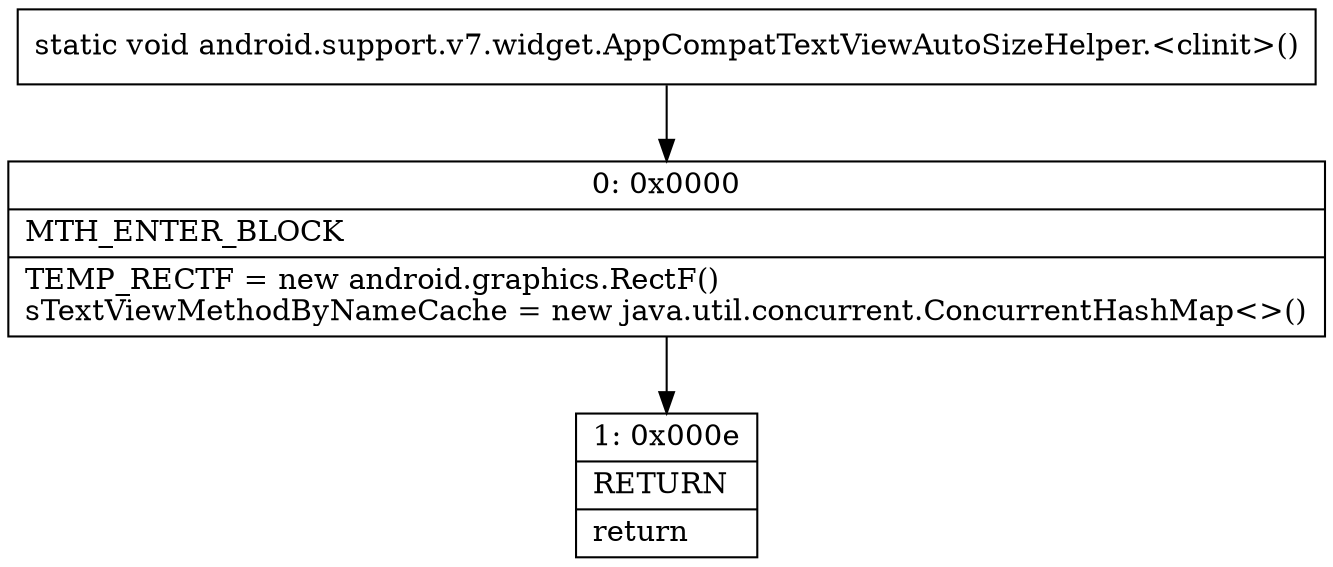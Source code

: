 digraph "CFG forandroid.support.v7.widget.AppCompatTextViewAutoSizeHelper.\<clinit\>()V" {
Node_0 [shape=record,label="{0\:\ 0x0000|MTH_ENTER_BLOCK\l|TEMP_RECTF = new android.graphics.RectF()\lsTextViewMethodByNameCache = new java.util.concurrent.ConcurrentHashMap\<\>()\l}"];
Node_1 [shape=record,label="{1\:\ 0x000e|RETURN\l|return\l}"];
MethodNode[shape=record,label="{static void android.support.v7.widget.AppCompatTextViewAutoSizeHelper.\<clinit\>() }"];
MethodNode -> Node_0;
Node_0 -> Node_1;
}

